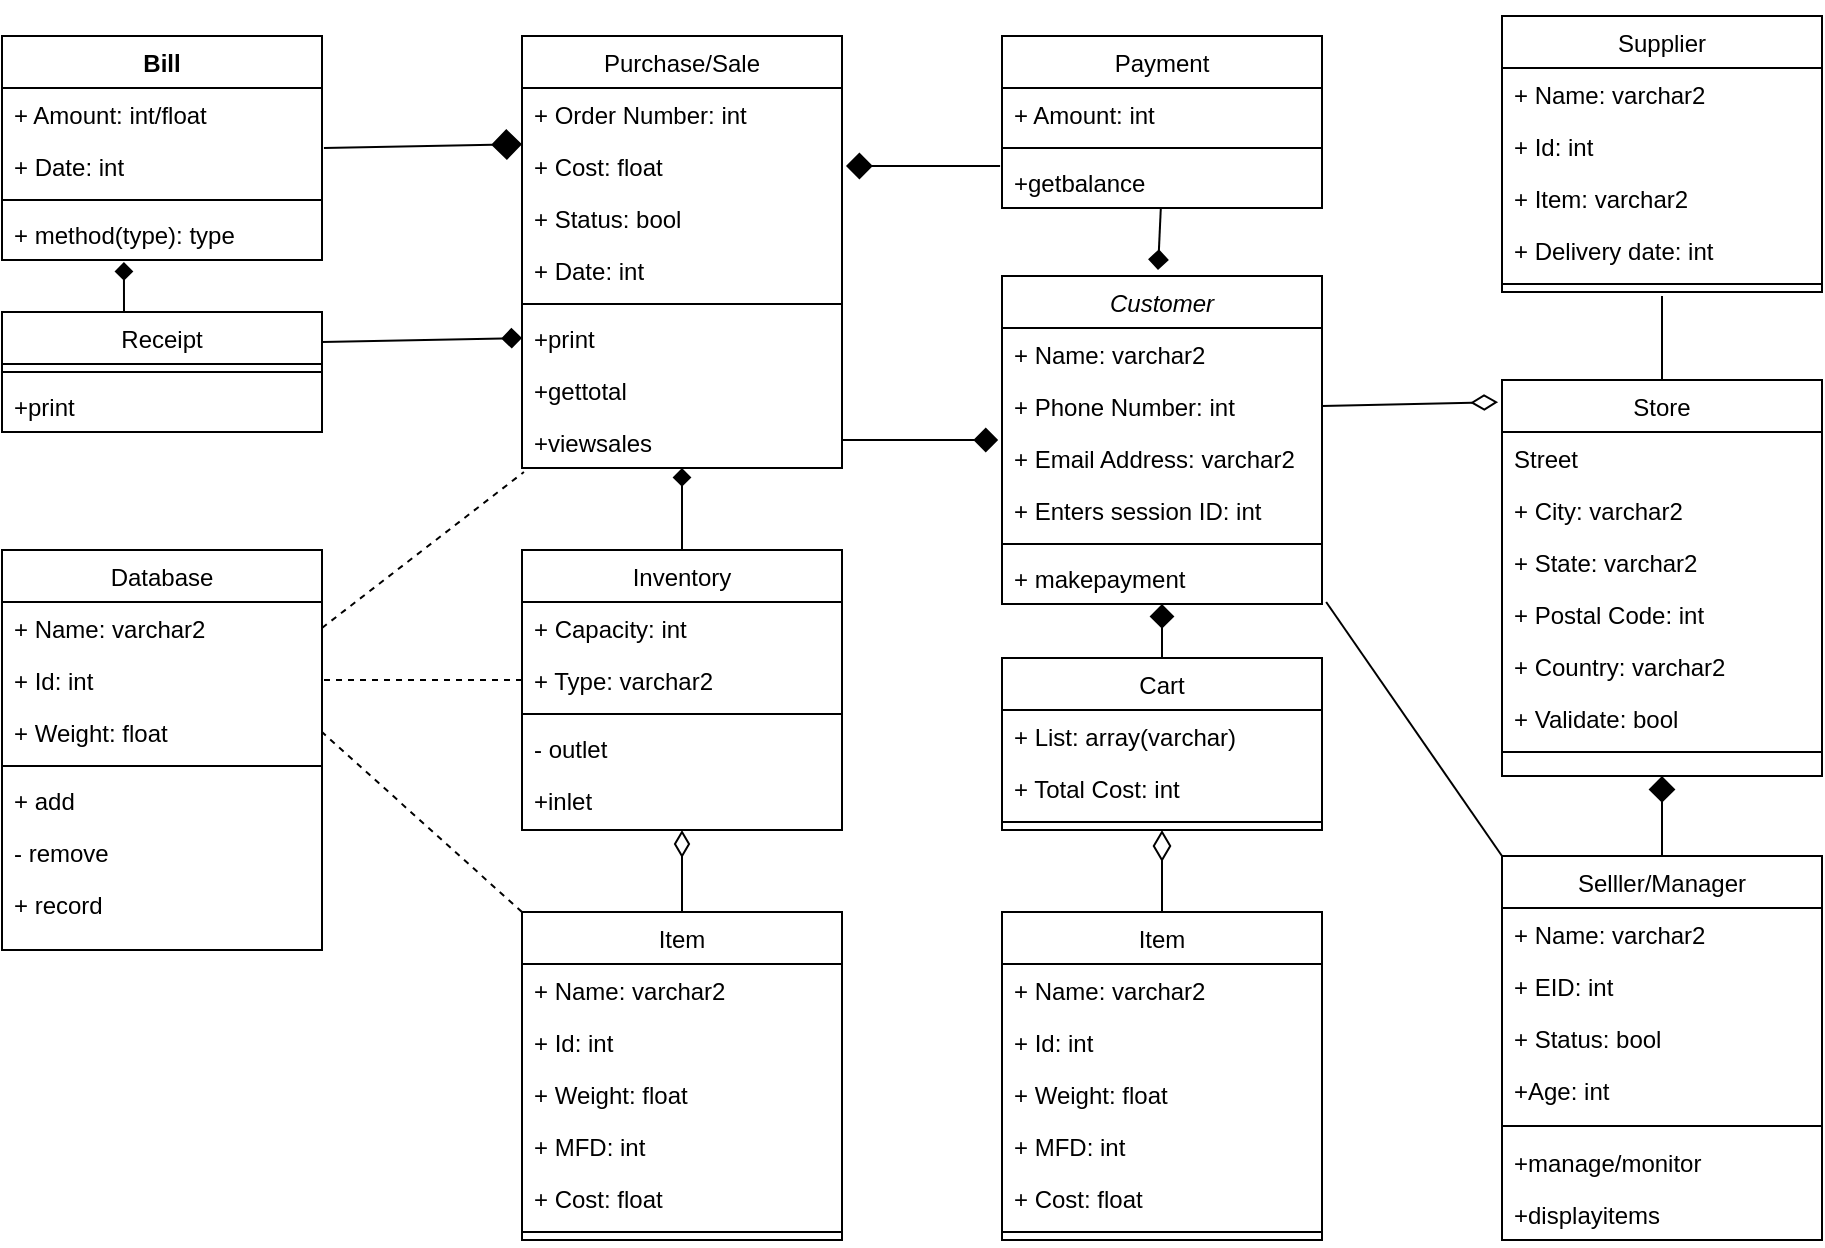 <mxfile version="13.6.2" type="device"><diagram id="C5RBs43oDa-KdzZeNtuy" name="Page-1"><mxGraphModel dx="1422" dy="822" grid="0" gridSize="10" guides="1" tooltips="1" connect="1" arrows="1" fold="1" page="0" pageScale="1" pageWidth="827" pageHeight="1169" math="0" shadow="0"><root><mxCell id="WIyWlLk6GJQsqaUBKTNV-0"/><mxCell id="WIyWlLk6GJQsqaUBKTNV-1" parent="WIyWlLk6GJQsqaUBKTNV-0"/><mxCell id="zkfFHV4jXpPFQw0GAbJ--12" value="" style="endArrow=diamond;endSize=10;endFill=1;shadow=0;strokeWidth=1;rounded=0;edgeStyle=elbowEdgeStyle;elbow=vertical;entryX=-0.012;entryY=0.154;entryDx=0;entryDy=0;entryPerimeter=0;" parent="WIyWlLk6GJQsqaUBKTNV-1" source="zkfFHV4jXpPFQw0GAbJ--6" target="zkfFHV4jXpPFQw0GAbJ--3" edge="1"><mxGeometry width="160" relative="1" as="geometry"><mxPoint x="200" y="203" as="sourcePoint"/><mxPoint x="200" y="203" as="targetPoint"/></mxGeometry></mxCell><mxCell id="zkfFHV4jXpPFQw0GAbJ--16" value="" style="endArrow=diamond;endSize=10;endFill=1;shadow=0;strokeWidth=1;rounded=0;edgeStyle=elbowEdgeStyle;elbow=vertical;" parent="WIyWlLk6GJQsqaUBKTNV-1" source="zkfFHV4jXpPFQw0GAbJ--13" target="zkfFHV4jXpPFQw0GAbJ--0" edge="1"><mxGeometry width="160" relative="1" as="geometry"><mxPoint x="210" y="373" as="sourcePoint"/><mxPoint x="310" y="271" as="targetPoint"/></mxGeometry></mxCell><mxCell id="K6OHsHeLxy7kf-rxjn4O-5" style="edgeStyle=orthogonalEdgeStyle;rounded=0;orthogonalLoop=1;jettySize=auto;html=1;exitX=0.5;exitY=1;exitDx=0;exitDy=0;" parent="WIyWlLk6GJQsqaUBKTNV-1" edge="1"><mxGeometry relative="1" as="geometry"><mxPoint x="152.5" y="30" as="sourcePoint"/><mxPoint x="152.5" y="30" as="targetPoint"/></mxGeometry></mxCell><mxCell id="K6OHsHeLxy7kf-rxjn4O-26" style="edgeStyle=orthogonalEdgeStyle;rounded=0;orthogonalLoop=1;jettySize=auto;html=1;exitX=0.5;exitY=0;exitDx=0;exitDy=0;endArrow=none;endFill=0;endSize=11;strokeWidth=1;" parent="WIyWlLk6GJQsqaUBKTNV-1" source="zkfFHV4jXpPFQw0GAbJ--17" edge="1"><mxGeometry relative="1" as="geometry"><mxPoint x="880" y="170" as="targetPoint"/></mxGeometry></mxCell><mxCell id="K6OHsHeLxy7kf-rxjn4O-11" style="rounded=0;orthogonalLoop=1;jettySize=auto;html=1;exitX=0.5;exitY=0;exitDx=0;exitDy=0;entryX=0.5;entryY=1;entryDx=0;entryDy=0;endArrow=diamondThin;endFill=0;strokeWidth=1;endSize=13;" parent="WIyWlLk6GJQsqaUBKTNV-1" source="K6OHsHeLxy7kf-rxjn4O-6" target="zkfFHV4jXpPFQw0GAbJ--13" edge="1"><mxGeometry relative="1" as="geometry"/></mxCell><mxCell id="K6OHsHeLxy7kf-rxjn4O-12" style="rounded=0;orthogonalLoop=1;jettySize=auto;html=1;exitX=1;exitY=0.5;exitDx=0;exitDy=0;entryX=-0.012;entryY=0.056;entryDx=0;entryDy=0;endArrow=diamondThin;endFill=0;endSize=11;entryPerimeter=0;" parent="WIyWlLk6GJQsqaUBKTNV-1" source="zkfFHV4jXpPFQw0GAbJ--2" target="zkfFHV4jXpPFQw0GAbJ--17" edge="1"><mxGeometry relative="1" as="geometry"/></mxCell><mxCell id="K6OHsHeLxy7kf-rxjn4O-27" style="edgeStyle=orthogonalEdgeStyle;rounded=0;orthogonalLoop=1;jettySize=auto;html=1;exitX=0.5;exitY=0;exitDx=0;exitDy=0;entryX=0.5;entryY=1;entryDx=0;entryDy=0;endArrow=diamond;endFill=1;endSize=11;strokeWidth=1;" parent="WIyWlLk6GJQsqaUBKTNV-1" source="K6OHsHeLxy7kf-rxjn4O-14" target="zkfFHV4jXpPFQw0GAbJ--17" edge="1"><mxGeometry relative="1" as="geometry"><mxPoint x="880.16" y="420.884" as="targetPoint"/></mxGeometry></mxCell><mxCell id="K6OHsHeLxy7kf-rxjn4O-47" style="rounded=0;orthogonalLoop=1;jettySize=auto;html=1;exitX=0;exitY=0;exitDx=0;exitDy=0;entryX=1.013;entryY=0.962;entryDx=0;entryDy=0;endArrow=none;endFill=0;endSize=13;strokeWidth=1;entryPerimeter=0;" parent="WIyWlLk6GJQsqaUBKTNV-1" source="K6OHsHeLxy7kf-rxjn4O-14" target="3rWXrdQ79n2PGOg6ShpL-5" edge="1"><mxGeometry relative="1" as="geometry"/></mxCell><mxCell id="K6OHsHeLxy7kf-rxjn4O-48" style="edgeStyle=none;rounded=0;orthogonalLoop=1;jettySize=auto;html=1;exitX=-0.006;exitY=0.192;exitDx=0;exitDy=0;endArrow=diamond;endFill=1;endSize=11;strokeWidth=1;exitPerimeter=0;" parent="WIyWlLk6GJQsqaUBKTNV-1" source="3rWXrdQ79n2PGOg6ShpL-9" edge="1"><mxGeometry relative="1" as="geometry"><mxPoint x="472" y="105" as="targetPoint"/></mxGeometry></mxCell><mxCell id="K6OHsHeLxy7kf-rxjn4O-35" style="rounded=0;orthogonalLoop=1;jettySize=auto;html=1;entryX=0;entryY=0.081;entryDx=0;entryDy=0;entryPerimeter=0;endArrow=diamond;endFill=1;endSize=13;strokeWidth=1;exitX=1.006;exitY=1.154;exitDx=0;exitDy=0;exitPerimeter=0;" parent="WIyWlLk6GJQsqaUBKTNV-1" source="3rWXrdQ79n2PGOg6ShpL-1" target="zkfFHV4jXpPFQw0GAbJ--8" edge="1"><mxGeometry relative="1" as="geometry"><mxPoint x="211" y="84" as="sourcePoint"/></mxGeometry></mxCell><mxCell id="K6OHsHeLxy7kf-rxjn4O-40" style="edgeStyle=orthogonalEdgeStyle;rounded=0;orthogonalLoop=1;jettySize=auto;html=1;exitX=0.5;exitY=0;exitDx=0;exitDy=0;entryX=0.381;entryY=1.038;entryDx=0;entryDy=0;endArrow=diamond;endFill=1;endSize=7;strokeWidth=1;entryPerimeter=0;" parent="WIyWlLk6GJQsqaUBKTNV-1" source="K6OHsHeLxy7kf-rxjn4O-36" target="3rWXrdQ79n2PGOg6ShpL-3" edge="1"><mxGeometry relative="1" as="geometry"><mxPoint x="140" y="312" as="targetPoint"/></mxGeometry></mxCell><mxCell id="zkfFHV4jXpPFQw0GAbJ--17" value="Store" style="swimlane;fontStyle=0;align=center;verticalAlign=top;childLayout=stackLayout;horizontal=1;startSize=26;horizontalStack=0;resizeParent=1;resizeLast=0;collapsible=1;marginBottom=0;rounded=0;shadow=0;strokeWidth=1;" parent="WIyWlLk6GJQsqaUBKTNV-1" vertex="1"><mxGeometry x="800" y="212" width="160" height="198" as="geometry"><mxRectangle x="550" y="140" width="160" height="26" as="alternateBounds"/></mxGeometry></mxCell><mxCell id="zkfFHV4jXpPFQw0GAbJ--18" value="Street" style="text;align=left;verticalAlign=top;spacingLeft=4;spacingRight=4;overflow=hidden;rotatable=0;points=[[0,0.5],[1,0.5]];portConstraint=eastwest;" parent="zkfFHV4jXpPFQw0GAbJ--17" vertex="1"><mxGeometry y="26" width="160" height="26" as="geometry"/></mxCell><mxCell id="zkfFHV4jXpPFQw0GAbJ--19" value="+ City: varchar2" style="text;align=left;verticalAlign=top;spacingLeft=4;spacingRight=4;overflow=hidden;rotatable=0;points=[[0,0.5],[1,0.5]];portConstraint=eastwest;rounded=0;shadow=0;html=0;" parent="zkfFHV4jXpPFQw0GAbJ--17" vertex="1"><mxGeometry y="52" width="160" height="26" as="geometry"/></mxCell><mxCell id="zkfFHV4jXpPFQw0GAbJ--20" value="+ State: varchar2" style="text;align=left;verticalAlign=top;spacingLeft=4;spacingRight=4;overflow=hidden;rotatable=0;points=[[0,0.5],[1,0.5]];portConstraint=eastwest;rounded=0;shadow=0;html=0;" parent="zkfFHV4jXpPFQw0GAbJ--17" vertex="1"><mxGeometry y="78" width="160" height="26" as="geometry"/></mxCell><mxCell id="zkfFHV4jXpPFQw0GAbJ--21" value="+ Postal Code: int" style="text;align=left;verticalAlign=top;spacingLeft=4;spacingRight=4;overflow=hidden;rotatable=0;points=[[0,0.5],[1,0.5]];portConstraint=eastwest;rounded=0;shadow=0;html=0;" parent="zkfFHV4jXpPFQw0GAbJ--17" vertex="1"><mxGeometry y="104" width="160" height="26" as="geometry"/></mxCell><mxCell id="zkfFHV4jXpPFQw0GAbJ--22" value="+ Country: varchar2" style="text;align=left;verticalAlign=top;spacingLeft=4;spacingRight=4;overflow=hidden;rotatable=0;points=[[0,0.5],[1,0.5]];portConstraint=eastwest;rounded=0;shadow=0;html=0;" parent="zkfFHV4jXpPFQw0GAbJ--17" vertex="1"><mxGeometry y="130" width="160" height="26" as="geometry"/></mxCell><mxCell id="zkfFHV4jXpPFQw0GAbJ--24" value="+ Validate: bool" style="text;align=left;verticalAlign=top;spacingLeft=4;spacingRight=4;overflow=hidden;rotatable=0;points=[[0,0.5],[1,0.5]];portConstraint=eastwest;" parent="zkfFHV4jXpPFQw0GAbJ--17" vertex="1"><mxGeometry y="156" width="160" height="26" as="geometry"/></mxCell><mxCell id="zkfFHV4jXpPFQw0GAbJ--23" value="" style="line;html=1;strokeWidth=1;align=left;verticalAlign=middle;spacingTop=-1;spacingLeft=3;spacingRight=3;rotatable=0;labelPosition=right;points=[];portConstraint=eastwest;" parent="zkfFHV4jXpPFQw0GAbJ--17" vertex="1"><mxGeometry y="182" width="160" height="8" as="geometry"/></mxCell><mxCell id="K6OHsHeLxy7kf-rxjn4O-20" value="Supplier" style="swimlane;fontStyle=0;align=center;verticalAlign=top;childLayout=stackLayout;horizontal=1;startSize=26;horizontalStack=0;resizeParent=1;resizeLast=0;collapsible=1;marginBottom=0;rounded=0;shadow=0;strokeWidth=1;" parent="WIyWlLk6GJQsqaUBKTNV-1" vertex="1"><mxGeometry x="800" y="30" width="160" height="138" as="geometry"><mxRectangle x="130" y="380" width="160" height="26" as="alternateBounds"/></mxGeometry></mxCell><mxCell id="K6OHsHeLxy7kf-rxjn4O-21" value="+ Name: varchar2" style="text;align=left;verticalAlign=top;spacingLeft=4;spacingRight=4;overflow=hidden;rotatable=0;points=[[0,0.5],[1,0.5]];portConstraint=eastwest;" parent="K6OHsHeLxy7kf-rxjn4O-20" vertex="1"><mxGeometry y="26" width="160" height="26" as="geometry"/></mxCell><mxCell id="K6OHsHeLxy7kf-rxjn4O-22" value="+ Id: int" style="text;align=left;verticalAlign=top;spacingLeft=4;spacingRight=4;overflow=hidden;rotatable=0;points=[[0,0.5],[1,0.5]];portConstraint=eastwest;rounded=0;shadow=0;html=0;" parent="K6OHsHeLxy7kf-rxjn4O-20" vertex="1"><mxGeometry y="52" width="160" height="26" as="geometry"/></mxCell><mxCell id="K6OHsHeLxy7kf-rxjn4O-24" value="+ Item: varchar2" style="text;align=left;verticalAlign=top;spacingLeft=4;spacingRight=4;overflow=hidden;rotatable=0;points=[[0,0.5],[1,0.5]];portConstraint=eastwest;fontStyle=0" parent="K6OHsHeLxy7kf-rxjn4O-20" vertex="1"><mxGeometry y="78" width="160" height="26" as="geometry"/></mxCell><mxCell id="K6OHsHeLxy7kf-rxjn4O-25" value="+ Delivery date: int" style="text;align=left;verticalAlign=top;spacingLeft=4;spacingRight=4;overflow=hidden;rotatable=0;points=[[0,0.5],[1,0.5]];portConstraint=eastwest;" parent="K6OHsHeLxy7kf-rxjn4O-20" vertex="1"><mxGeometry y="104" width="160" height="26" as="geometry"/></mxCell><mxCell id="K6OHsHeLxy7kf-rxjn4O-23" value="" style="line;html=1;strokeWidth=1;align=left;verticalAlign=middle;spacingTop=-1;spacingLeft=3;spacingRight=3;rotatable=0;labelPosition=right;points=[];portConstraint=eastwest;" parent="K6OHsHeLxy7kf-rxjn4O-20" vertex="1"><mxGeometry y="130" width="160" height="8" as="geometry"/></mxCell><mxCell id="3rWXrdQ79n2PGOg6ShpL-11" style="edgeStyle=none;rounded=0;orthogonalLoop=1;jettySize=auto;html=1;entryX=1;entryY=0.25;entryDx=0;entryDy=0;startArrow=diamond;startFill=1;endArrow=none;endFill=0;endSize=7;startSize=8;exitX=0;exitY=0.5;exitDx=0;exitDy=0;" edge="1" parent="WIyWlLk6GJQsqaUBKTNV-1" source="3rWXrdQ79n2PGOg6ShpL-6" target="K6OHsHeLxy7kf-rxjn4O-36"><mxGeometry relative="1" as="geometry"><mxPoint x="310" y="180" as="sourcePoint"/></mxGeometry></mxCell><mxCell id="K6OHsHeLxy7kf-rxjn4O-14" value="Selller/Manager" style="swimlane;fontStyle=0;align=center;verticalAlign=top;childLayout=stackLayout;horizontal=1;startSize=26;horizontalStack=0;resizeParent=1;resizeLast=0;collapsible=1;marginBottom=0;rounded=0;shadow=0;strokeWidth=1;" parent="WIyWlLk6GJQsqaUBKTNV-1" vertex="1"><mxGeometry x="800" y="450" width="160" height="192" as="geometry"><mxRectangle x="130" y="380" width="160" height="26" as="alternateBounds"/></mxGeometry></mxCell><mxCell id="K6OHsHeLxy7kf-rxjn4O-15" value="+ Name: varchar2" style="text;align=left;verticalAlign=top;spacingLeft=4;spacingRight=4;overflow=hidden;rotatable=0;points=[[0,0.5],[1,0.5]];portConstraint=eastwest;" parent="K6OHsHeLxy7kf-rxjn4O-14" vertex="1"><mxGeometry y="26" width="160" height="26" as="geometry"/></mxCell><mxCell id="K6OHsHeLxy7kf-rxjn4O-16" value="+ EID: int" style="text;align=left;verticalAlign=top;spacingLeft=4;spacingRight=4;overflow=hidden;rotatable=0;points=[[0,0.5],[1,0.5]];portConstraint=eastwest;rounded=0;shadow=0;html=0;" parent="K6OHsHeLxy7kf-rxjn4O-14" vertex="1"><mxGeometry y="52" width="160" height="26" as="geometry"/></mxCell><mxCell id="K6OHsHeLxy7kf-rxjn4O-18" value="+ Status: bool" style="text;align=left;verticalAlign=top;spacingLeft=4;spacingRight=4;overflow=hidden;rotatable=0;points=[[0,0.5],[1,0.5]];portConstraint=eastwest;fontStyle=0" parent="K6OHsHeLxy7kf-rxjn4O-14" vertex="1"><mxGeometry y="78" width="160" height="26" as="geometry"/></mxCell><mxCell id="K6OHsHeLxy7kf-rxjn4O-19" value="+Age: int" style="text;align=left;verticalAlign=top;spacingLeft=4;spacingRight=4;overflow=hidden;rotatable=0;points=[[0,0.5],[1,0.5]];portConstraint=eastwest;" parent="K6OHsHeLxy7kf-rxjn4O-14" vertex="1"><mxGeometry y="104" width="160" height="26" as="geometry"/></mxCell><mxCell id="K6OHsHeLxy7kf-rxjn4O-17" value="" style="line;html=1;strokeWidth=1;align=left;verticalAlign=middle;spacingTop=-1;spacingLeft=3;spacingRight=3;rotatable=0;labelPosition=right;points=[];portConstraint=eastwest;" parent="K6OHsHeLxy7kf-rxjn4O-14" vertex="1"><mxGeometry y="130" width="160" height="10" as="geometry"/></mxCell><mxCell id="3rWXrdQ79n2PGOg6ShpL-27" value="+manage/monitor" style="text;align=left;verticalAlign=top;spacingLeft=4;spacingRight=4;overflow=hidden;rotatable=0;points=[[0,0.5],[1,0.5]];portConstraint=eastwest;" vertex="1" parent="K6OHsHeLxy7kf-rxjn4O-14"><mxGeometry y="140" width="160" height="26" as="geometry"/></mxCell><mxCell id="3rWXrdQ79n2PGOg6ShpL-28" value="+displayitems" style="text;align=left;verticalAlign=top;spacingLeft=4;spacingRight=4;overflow=hidden;rotatable=0;points=[[0,0.5],[1,0.5]];portConstraint=eastwest;" vertex="1" parent="K6OHsHeLxy7kf-rxjn4O-14"><mxGeometry y="166" width="160" height="26" as="geometry"/></mxCell><mxCell id="K6OHsHeLxy7kf-rxjn4O-6" value="Item" style="swimlane;fontStyle=0;align=center;verticalAlign=top;childLayout=stackLayout;horizontal=1;startSize=26;horizontalStack=0;resizeParent=1;resizeLast=0;collapsible=1;marginBottom=0;rounded=0;shadow=0;strokeWidth=1;" parent="WIyWlLk6GJQsqaUBKTNV-1" vertex="1"><mxGeometry x="550" y="478" width="160" height="164" as="geometry"><mxRectangle x="340" y="380" width="170" height="26" as="alternateBounds"/></mxGeometry></mxCell><mxCell id="K6OHsHeLxy7kf-rxjn4O-7" value="+ Name: varchar2" style="text;align=left;verticalAlign=top;spacingLeft=4;spacingRight=4;overflow=hidden;rotatable=0;points=[[0,0.5],[1,0.5]];portConstraint=eastwest;" parent="K6OHsHeLxy7kf-rxjn4O-6" vertex="1"><mxGeometry y="26" width="160" height="26" as="geometry"/></mxCell><mxCell id="K6OHsHeLxy7kf-rxjn4O-44" value="+ Id: int" style="text;align=left;verticalAlign=top;spacingLeft=4;spacingRight=4;overflow=hidden;rotatable=0;points=[[0,0.5],[1,0.5]];portConstraint=eastwest;" parent="K6OHsHeLxy7kf-rxjn4O-6" vertex="1"><mxGeometry y="52" width="160" height="26" as="geometry"/></mxCell><mxCell id="K6OHsHeLxy7kf-rxjn4O-45" value="+ Weight: float" style="text;align=left;verticalAlign=top;spacingLeft=4;spacingRight=4;overflow=hidden;rotatable=0;points=[[0,0.5],[1,0.5]];portConstraint=eastwest;" parent="K6OHsHeLxy7kf-rxjn4O-6" vertex="1"><mxGeometry y="78" width="160" height="26" as="geometry"/></mxCell><mxCell id="K6OHsHeLxy7kf-rxjn4O-46" value="+ MFD: int" style="text;align=left;verticalAlign=top;spacingLeft=4;spacingRight=4;overflow=hidden;rotatable=0;points=[[0,0.5],[1,0.5]];portConstraint=eastwest;" parent="K6OHsHeLxy7kf-rxjn4O-6" vertex="1"><mxGeometry y="104" width="160" height="26" as="geometry"/></mxCell><mxCell id="K6OHsHeLxy7kf-rxjn4O-43" value="+ Cost: float" style="text;align=left;verticalAlign=top;spacingLeft=4;spacingRight=4;overflow=hidden;rotatable=0;points=[[0,0.5],[1,0.5]];portConstraint=eastwest;" parent="K6OHsHeLxy7kf-rxjn4O-6" vertex="1"><mxGeometry y="130" width="160" height="26" as="geometry"/></mxCell><mxCell id="K6OHsHeLxy7kf-rxjn4O-8" value="" style="line;html=1;strokeWidth=1;align=left;verticalAlign=middle;spacingTop=-1;spacingLeft=3;spacingRight=3;rotatable=0;labelPosition=right;points=[];portConstraint=eastwest;" parent="K6OHsHeLxy7kf-rxjn4O-6" vertex="1"><mxGeometry y="156" width="160" height="8" as="geometry"/></mxCell><mxCell id="zkfFHV4jXpPFQw0GAbJ--0" value="Customer" style="swimlane;fontStyle=2;align=center;verticalAlign=top;childLayout=stackLayout;horizontal=1;startSize=26;horizontalStack=0;resizeParent=1;resizeLast=0;collapsible=1;marginBottom=0;rounded=0;shadow=0;strokeWidth=1;" parent="WIyWlLk6GJQsqaUBKTNV-1" vertex="1"><mxGeometry x="550" y="160" width="160" height="164" as="geometry"><mxRectangle x="230" y="140" width="160" height="26" as="alternateBounds"/></mxGeometry></mxCell><mxCell id="zkfFHV4jXpPFQw0GAbJ--1" value="+ Name: varchar2" style="text;align=left;verticalAlign=top;spacingLeft=4;spacingRight=4;overflow=hidden;rotatable=0;points=[[0,0.5],[1,0.5]];portConstraint=eastwest;" parent="zkfFHV4jXpPFQw0GAbJ--0" vertex="1"><mxGeometry y="26" width="160" height="26" as="geometry"/></mxCell><mxCell id="zkfFHV4jXpPFQw0GAbJ--2" value="+ Phone Number: int" style="text;align=left;verticalAlign=top;spacingLeft=4;spacingRight=4;overflow=hidden;rotatable=0;points=[[0,0.5],[1,0.5]];portConstraint=eastwest;rounded=0;shadow=0;html=0;" parent="zkfFHV4jXpPFQw0GAbJ--0" vertex="1"><mxGeometry y="52" width="160" height="26" as="geometry"/></mxCell><mxCell id="zkfFHV4jXpPFQw0GAbJ--3" value="+ Email Address: varchar2" style="text;align=left;verticalAlign=top;spacingLeft=4;spacingRight=4;overflow=hidden;rotatable=0;points=[[0,0.5],[1,0.5]];portConstraint=eastwest;rounded=0;shadow=0;html=0;" parent="zkfFHV4jXpPFQw0GAbJ--0" vertex="1"><mxGeometry y="78" width="160" height="26" as="geometry"/></mxCell><mxCell id="zkfFHV4jXpPFQw0GAbJ--5" value="+ Enters session ID: int" style="text;align=left;verticalAlign=top;spacingLeft=4;spacingRight=4;overflow=hidden;rotatable=0;points=[[0,0.5],[1,0.5]];portConstraint=eastwest;" parent="zkfFHV4jXpPFQw0GAbJ--0" vertex="1"><mxGeometry y="104" width="160" height="26" as="geometry"/></mxCell><mxCell id="zkfFHV4jXpPFQw0GAbJ--4" value="" style="line;html=1;strokeWidth=1;align=left;verticalAlign=middle;spacingTop=-1;spacingLeft=3;spacingRight=3;rotatable=0;labelPosition=right;points=[];portConstraint=eastwest;" parent="zkfFHV4jXpPFQw0GAbJ--0" vertex="1"><mxGeometry y="130" width="160" height="8" as="geometry"/></mxCell><mxCell id="3rWXrdQ79n2PGOg6ShpL-5" value="+ makepayment" style="text;align=left;verticalAlign=top;spacingLeft=4;spacingRight=4;overflow=hidden;rotatable=0;points=[[0,0.5],[1,0.5]];portConstraint=eastwest;" vertex="1" parent="zkfFHV4jXpPFQw0GAbJ--0"><mxGeometry y="138" width="160" height="26" as="geometry"/></mxCell><mxCell id="3rWXrdQ79n2PGOg6ShpL-31" style="edgeStyle=none;rounded=0;orthogonalLoop=1;jettySize=auto;html=1;startArrow=diamond;startFill=1;startSize=8;endArrow=none;endFill=0;endSize=7;" edge="1" parent="WIyWlLk6GJQsqaUBKTNV-1" target="3rWXrdQ79n2PGOg6ShpL-9"><mxGeometry relative="1" as="geometry"><mxPoint x="628" y="157" as="sourcePoint"/></mxGeometry></mxCell><mxCell id="3rWXrdQ79n2PGOg6ShpL-45" style="edgeStyle=none;rounded=0;orthogonalLoop=1;jettySize=auto;html=1;exitX=0;exitY=0;exitDx=0;exitDy=0;entryX=1;entryY=0.5;entryDx=0;entryDy=0;dashed=1;startArrow=none;startFill=0;startSize=11;endArrow=none;endFill=0;endSize=7;" edge="1" parent="WIyWlLk6GJQsqaUBKTNV-1" source="3rWXrdQ79n2PGOg6ShpL-32" target="3rWXrdQ79n2PGOg6ShpL-22"><mxGeometry relative="1" as="geometry"/></mxCell><mxCell id="3rWXrdQ79n2PGOg6ShpL-32" value="Item" style="swimlane;fontStyle=0;align=center;verticalAlign=top;childLayout=stackLayout;horizontal=1;startSize=26;horizontalStack=0;resizeParent=1;resizeLast=0;collapsible=1;marginBottom=0;rounded=0;shadow=0;strokeWidth=1;" vertex="1" parent="WIyWlLk6GJQsqaUBKTNV-1"><mxGeometry x="310" y="478" width="160" height="164" as="geometry"><mxRectangle x="340" y="380" width="170" height="26" as="alternateBounds"/></mxGeometry></mxCell><mxCell id="3rWXrdQ79n2PGOg6ShpL-33" value="+ Name: varchar2" style="text;align=left;verticalAlign=top;spacingLeft=4;spacingRight=4;overflow=hidden;rotatable=0;points=[[0,0.5],[1,0.5]];portConstraint=eastwest;" vertex="1" parent="3rWXrdQ79n2PGOg6ShpL-32"><mxGeometry y="26" width="160" height="26" as="geometry"/></mxCell><mxCell id="3rWXrdQ79n2PGOg6ShpL-34" value="+ Id: int" style="text;align=left;verticalAlign=top;spacingLeft=4;spacingRight=4;overflow=hidden;rotatable=0;points=[[0,0.5],[1,0.5]];portConstraint=eastwest;" vertex="1" parent="3rWXrdQ79n2PGOg6ShpL-32"><mxGeometry y="52" width="160" height="26" as="geometry"/></mxCell><mxCell id="3rWXrdQ79n2PGOg6ShpL-35" value="+ Weight: float" style="text;align=left;verticalAlign=top;spacingLeft=4;spacingRight=4;overflow=hidden;rotatable=0;points=[[0,0.5],[1,0.5]];portConstraint=eastwest;" vertex="1" parent="3rWXrdQ79n2PGOg6ShpL-32"><mxGeometry y="78" width="160" height="26" as="geometry"/></mxCell><mxCell id="3rWXrdQ79n2PGOg6ShpL-36" value="+ MFD: int" style="text;align=left;verticalAlign=top;spacingLeft=4;spacingRight=4;overflow=hidden;rotatable=0;points=[[0,0.5],[1,0.5]];portConstraint=eastwest;" vertex="1" parent="3rWXrdQ79n2PGOg6ShpL-32"><mxGeometry y="104" width="160" height="26" as="geometry"/></mxCell><mxCell id="3rWXrdQ79n2PGOg6ShpL-37" value="+ Cost: float" style="text;align=left;verticalAlign=top;spacingLeft=4;spacingRight=4;overflow=hidden;rotatable=0;points=[[0,0.5],[1,0.5]];portConstraint=eastwest;" vertex="1" parent="3rWXrdQ79n2PGOg6ShpL-32"><mxGeometry y="130" width="160" height="26" as="geometry"/></mxCell><mxCell id="3rWXrdQ79n2PGOg6ShpL-38" value="" style="line;html=1;strokeWidth=1;align=left;verticalAlign=middle;spacingTop=-1;spacingLeft=3;spacingRight=3;rotatable=0;labelPosition=right;points=[];portConstraint=eastwest;" vertex="1" parent="3rWXrdQ79n2PGOg6ShpL-32"><mxGeometry y="156" width="160" height="8" as="geometry"/></mxCell><mxCell id="K6OHsHeLxy7kf-rxjn4O-28" value="Payment" style="swimlane;fontStyle=0;align=center;verticalAlign=top;childLayout=stackLayout;horizontal=1;startSize=26;horizontalStack=0;resizeParent=1;resizeLast=0;collapsible=1;marginBottom=0;rounded=0;shadow=0;strokeWidth=1;" parent="WIyWlLk6GJQsqaUBKTNV-1" vertex="1"><mxGeometry x="550" y="40" width="160" height="86" as="geometry"><mxRectangle x="340" y="380" width="170" height="26" as="alternateBounds"/></mxGeometry></mxCell><mxCell id="K6OHsHeLxy7kf-rxjn4O-29" value="+ Amount: int" style="text;align=left;verticalAlign=top;spacingLeft=4;spacingRight=4;overflow=hidden;rotatable=0;points=[[0,0.5],[1,0.5]];portConstraint=eastwest;" parent="K6OHsHeLxy7kf-rxjn4O-28" vertex="1"><mxGeometry y="26" width="160" height="26" as="geometry"/></mxCell><mxCell id="K6OHsHeLxy7kf-rxjn4O-30" value="" style="line;html=1;strokeWidth=1;align=left;verticalAlign=middle;spacingTop=-1;spacingLeft=3;spacingRight=3;rotatable=0;labelPosition=right;points=[];portConstraint=eastwest;" parent="K6OHsHeLxy7kf-rxjn4O-28" vertex="1"><mxGeometry y="52" width="160" height="8" as="geometry"/></mxCell><mxCell id="3rWXrdQ79n2PGOg6ShpL-9" value="+getbalance" style="text;align=left;verticalAlign=top;spacingLeft=4;spacingRight=4;overflow=hidden;rotatable=0;points=[[0,0.5],[1,0.5]];portConstraint=eastwest;" vertex="1" parent="K6OHsHeLxy7kf-rxjn4O-28"><mxGeometry y="60" width="160" height="26" as="geometry"/></mxCell><mxCell id="zkfFHV4jXpPFQw0GAbJ--13" value="Cart" style="swimlane;fontStyle=0;align=center;verticalAlign=top;childLayout=stackLayout;horizontal=1;startSize=26;horizontalStack=0;resizeParent=1;resizeLast=0;collapsible=1;marginBottom=0;rounded=0;shadow=0;strokeWidth=1;" parent="WIyWlLk6GJQsqaUBKTNV-1" vertex="1"><mxGeometry x="550" y="351" width="160" height="86" as="geometry"><mxRectangle x="340" y="380" width="170" height="26" as="alternateBounds"/></mxGeometry></mxCell><mxCell id="zkfFHV4jXpPFQw0GAbJ--14" value="+ List: array(varchar)" style="text;align=left;verticalAlign=top;spacingLeft=4;spacingRight=4;overflow=hidden;rotatable=0;points=[[0,0.5],[1,0.5]];portConstraint=eastwest;" parent="zkfFHV4jXpPFQw0GAbJ--13" vertex="1"><mxGeometry y="26" width="160" height="26" as="geometry"/></mxCell><mxCell id="K6OHsHeLxy7kf-rxjn4O-10" value="+ Total Cost: int" style="text;align=left;verticalAlign=top;spacingLeft=4;spacingRight=4;overflow=hidden;rotatable=0;points=[[0,0.5],[1,0.5]];portConstraint=eastwest;" parent="zkfFHV4jXpPFQw0GAbJ--13" vertex="1"><mxGeometry y="52" width="160" height="26" as="geometry"/></mxCell><mxCell id="zkfFHV4jXpPFQw0GAbJ--15" value="" style="line;html=1;strokeWidth=1;align=left;verticalAlign=middle;spacingTop=-1;spacingLeft=3;spacingRight=3;rotatable=0;labelPosition=right;points=[];portConstraint=eastwest;" parent="zkfFHV4jXpPFQw0GAbJ--13" vertex="1"><mxGeometry y="78" width="160" height="8" as="geometry"/></mxCell><mxCell id="zkfFHV4jXpPFQw0GAbJ--6" value="Purchase/Sale" style="swimlane;fontStyle=0;align=center;verticalAlign=top;childLayout=stackLayout;horizontal=1;startSize=26;horizontalStack=0;resizeParent=1;resizeLast=0;collapsible=1;marginBottom=0;rounded=0;shadow=0;strokeWidth=1;" parent="WIyWlLk6GJQsqaUBKTNV-1" vertex="1"><mxGeometry x="310" y="40" width="160" height="216" as="geometry"><mxRectangle x="130" y="380" width="160" height="26" as="alternateBounds"/></mxGeometry></mxCell><mxCell id="zkfFHV4jXpPFQw0GAbJ--7" value="+ Order Number: int" style="text;align=left;verticalAlign=top;spacingLeft=4;spacingRight=4;overflow=hidden;rotatable=0;points=[[0,0.5],[1,0.5]];portConstraint=eastwest;" parent="zkfFHV4jXpPFQw0GAbJ--6" vertex="1"><mxGeometry y="26" width="160" height="26" as="geometry"/></mxCell><mxCell id="zkfFHV4jXpPFQw0GAbJ--8" value="+ Cost: float" style="text;align=left;verticalAlign=top;spacingLeft=4;spacingRight=4;overflow=hidden;rotatable=0;points=[[0,0.5],[1,0.5]];portConstraint=eastwest;rounded=0;shadow=0;html=0;" parent="zkfFHV4jXpPFQw0GAbJ--6" vertex="1"><mxGeometry y="52" width="160" height="26" as="geometry"/></mxCell><mxCell id="zkfFHV4jXpPFQw0GAbJ--10" value="+ Status: bool" style="text;align=left;verticalAlign=top;spacingLeft=4;spacingRight=4;overflow=hidden;rotatable=0;points=[[0,0.5],[1,0.5]];portConstraint=eastwest;fontStyle=0" parent="zkfFHV4jXpPFQw0GAbJ--6" vertex="1"><mxGeometry y="78" width="160" height="26" as="geometry"/></mxCell><mxCell id="zkfFHV4jXpPFQw0GAbJ--11" value="+ Date: int" style="text;align=left;verticalAlign=top;spacingLeft=4;spacingRight=4;overflow=hidden;rotatable=0;points=[[0,0.5],[1,0.5]];portConstraint=eastwest;" parent="zkfFHV4jXpPFQw0GAbJ--6" vertex="1"><mxGeometry y="104" width="160" height="26" as="geometry"/></mxCell><mxCell id="zkfFHV4jXpPFQw0GAbJ--9" value="" style="line;html=1;strokeWidth=1;align=left;verticalAlign=middle;spacingTop=-1;spacingLeft=3;spacingRight=3;rotatable=0;labelPosition=right;points=[];portConstraint=eastwest;" parent="zkfFHV4jXpPFQw0GAbJ--6" vertex="1"><mxGeometry y="130" width="160" height="8" as="geometry"/></mxCell><mxCell id="3rWXrdQ79n2PGOg6ShpL-6" value="+print" style="text;align=left;verticalAlign=top;spacingLeft=4;spacingRight=4;overflow=hidden;rotatable=0;points=[[0,0.5],[1,0.5]];portConstraint=eastwest;rounded=0;shadow=0;html=0;" vertex="1" parent="zkfFHV4jXpPFQw0GAbJ--6"><mxGeometry y="138" width="160" height="26" as="geometry"/></mxCell><mxCell id="3rWXrdQ79n2PGOg6ShpL-7" value="+gettotal" style="text;align=left;verticalAlign=top;spacingLeft=4;spacingRight=4;overflow=hidden;rotatable=0;points=[[0,0.5],[1,0.5]];portConstraint=eastwest;rounded=0;shadow=0;html=0;" vertex="1" parent="zkfFHV4jXpPFQw0GAbJ--6"><mxGeometry y="164" width="160" height="26" as="geometry"/></mxCell><mxCell id="3rWXrdQ79n2PGOg6ShpL-8" value="+viewsales" style="text;align=left;verticalAlign=top;spacingLeft=4;spacingRight=4;overflow=hidden;rotatable=0;points=[[0,0.5],[1,0.5]];portConstraint=eastwest;rounded=0;shadow=0;html=0;" vertex="1" parent="zkfFHV4jXpPFQw0GAbJ--6"><mxGeometry y="190" width="160" height="26" as="geometry"/></mxCell><mxCell id="3rWXrdQ79n2PGOg6ShpL-0" value="Bill" style="swimlane;fontStyle=1;align=center;verticalAlign=top;childLayout=stackLayout;horizontal=1;startSize=26;horizontalStack=0;resizeParent=1;resizeParentMax=0;resizeLast=0;collapsible=1;marginBottom=0;" vertex="1" parent="WIyWlLk6GJQsqaUBKTNV-1"><mxGeometry x="50" y="40" width="160" height="112" as="geometry"/></mxCell><mxCell id="3rWXrdQ79n2PGOg6ShpL-1" value="+ Amount: int/float" style="text;strokeColor=none;fillColor=none;align=left;verticalAlign=top;spacingLeft=4;spacingRight=4;overflow=hidden;rotatable=0;points=[[0,0.5],[1,0.5]];portConstraint=eastwest;" vertex="1" parent="3rWXrdQ79n2PGOg6ShpL-0"><mxGeometry y="26" width="160" height="26" as="geometry"/></mxCell><mxCell id="3rWXrdQ79n2PGOg6ShpL-4" value="+ Date: int" style="text;strokeColor=none;fillColor=none;align=left;verticalAlign=top;spacingLeft=4;spacingRight=4;overflow=hidden;rotatable=0;points=[[0,0.5],[1,0.5]];portConstraint=eastwest;" vertex="1" parent="3rWXrdQ79n2PGOg6ShpL-0"><mxGeometry y="52" width="160" height="26" as="geometry"/></mxCell><mxCell id="3rWXrdQ79n2PGOg6ShpL-2" value="" style="line;strokeWidth=1;fillColor=none;align=left;verticalAlign=middle;spacingTop=-1;spacingLeft=3;spacingRight=3;rotatable=0;labelPosition=right;points=[];portConstraint=eastwest;" vertex="1" parent="3rWXrdQ79n2PGOg6ShpL-0"><mxGeometry y="78" width="160" height="8" as="geometry"/></mxCell><mxCell id="3rWXrdQ79n2PGOg6ShpL-3" value="+ method(type): type" style="text;strokeColor=none;fillColor=none;align=left;verticalAlign=top;spacingLeft=4;spacingRight=4;overflow=hidden;rotatable=0;points=[[0,0.5],[1,0.5]];portConstraint=eastwest;" vertex="1" parent="3rWXrdQ79n2PGOg6ShpL-0"><mxGeometry y="86" width="160" height="26" as="geometry"/></mxCell><mxCell id="K6OHsHeLxy7kf-rxjn4O-36" value="Receipt" style="swimlane;fontStyle=0;align=center;verticalAlign=top;childLayout=stackLayout;horizontal=1;startSize=26;horizontalStack=0;resizeParent=1;resizeLast=0;collapsible=1;marginBottom=0;rounded=0;shadow=0;strokeWidth=1;" parent="WIyWlLk6GJQsqaUBKTNV-1" vertex="1"><mxGeometry x="50" y="178" width="160" height="60" as="geometry"><mxRectangle x="340" y="380" width="170" height="26" as="alternateBounds"/></mxGeometry></mxCell><mxCell id="K6OHsHeLxy7kf-rxjn4O-39" value="" style="line;html=1;strokeWidth=1;align=left;verticalAlign=middle;spacingTop=-1;spacingLeft=3;spacingRight=3;rotatable=0;labelPosition=right;points=[];portConstraint=eastwest;" parent="K6OHsHeLxy7kf-rxjn4O-36" vertex="1"><mxGeometry y="26" width="160" height="8" as="geometry"/></mxCell><mxCell id="3rWXrdQ79n2PGOg6ShpL-26" value="+print" style="text;align=left;verticalAlign=top;spacingLeft=4;spacingRight=4;overflow=hidden;rotatable=0;points=[[0,0.5],[1,0.5]];portConstraint=eastwest;rounded=0;shadow=0;html=0;" vertex="1" parent="K6OHsHeLxy7kf-rxjn4O-36"><mxGeometry y="34" width="160" height="26" as="geometry"/></mxCell><mxCell id="3rWXrdQ79n2PGOg6ShpL-41" style="edgeStyle=none;rounded=0;orthogonalLoop=1;jettySize=auto;html=1;exitX=0.5;exitY=0;exitDx=0;exitDy=0;entryX=0.5;entryY=1;entryDx=0;entryDy=0;startArrow=none;startFill=0;startSize=8;endArrow=diamond;endFill=1;endSize=7;" edge="1" parent="WIyWlLk6GJQsqaUBKTNV-1" source="3rWXrdQ79n2PGOg6ShpL-12" target="zkfFHV4jXpPFQw0GAbJ--6"><mxGeometry relative="1" as="geometry"/></mxCell><mxCell id="3rWXrdQ79n2PGOg6ShpL-42" style="edgeStyle=none;rounded=0;orthogonalLoop=1;jettySize=auto;html=1;exitX=0.5;exitY=1;exitDx=0;exitDy=0;entryX=0.5;entryY=0;entryDx=0;entryDy=0;startArrow=diamondThin;startFill=0;startSize=11;endArrow=none;endFill=0;endSize=7;" edge="1" parent="WIyWlLk6GJQsqaUBKTNV-1" source="3rWXrdQ79n2PGOg6ShpL-12" target="3rWXrdQ79n2PGOg6ShpL-32"><mxGeometry relative="1" as="geometry"/></mxCell><mxCell id="3rWXrdQ79n2PGOg6ShpL-12" value="Inventory" style="swimlane;fontStyle=0;align=center;verticalAlign=top;childLayout=stackLayout;horizontal=1;startSize=26;horizontalStack=0;resizeParent=1;resizeLast=0;collapsible=1;marginBottom=0;rounded=0;shadow=0;strokeWidth=1;" vertex="1" parent="WIyWlLk6GJQsqaUBKTNV-1"><mxGeometry x="310" y="297" width="160" height="140" as="geometry"><mxRectangle x="340" y="380" width="170" height="26" as="alternateBounds"/></mxGeometry></mxCell><mxCell id="3rWXrdQ79n2PGOg6ShpL-13" value="+ Capacity: int" style="text;align=left;verticalAlign=top;spacingLeft=4;spacingRight=4;overflow=hidden;rotatable=0;points=[[0,0.5],[1,0.5]];portConstraint=eastwest;" vertex="1" parent="3rWXrdQ79n2PGOg6ShpL-12"><mxGeometry y="26" width="160" height="26" as="geometry"/></mxCell><mxCell id="3rWXrdQ79n2PGOg6ShpL-14" value="+ Type: varchar2" style="text;align=left;verticalAlign=top;spacingLeft=4;spacingRight=4;overflow=hidden;rotatable=0;points=[[0,0.5],[1,0.5]];portConstraint=eastwest;" vertex="1" parent="3rWXrdQ79n2PGOg6ShpL-12"><mxGeometry y="52" width="160" height="26" as="geometry"/></mxCell><mxCell id="3rWXrdQ79n2PGOg6ShpL-18" value="" style="line;html=1;strokeWidth=1;align=left;verticalAlign=middle;spacingTop=-1;spacingLeft=3;spacingRight=3;rotatable=0;labelPosition=right;points=[];portConstraint=eastwest;" vertex="1" parent="3rWXrdQ79n2PGOg6ShpL-12"><mxGeometry y="78" width="160" height="8" as="geometry"/></mxCell><mxCell id="3rWXrdQ79n2PGOg6ShpL-16" value="- outlet" style="text;align=left;verticalAlign=top;spacingLeft=4;spacingRight=4;overflow=hidden;rotatable=0;points=[[0,0.5],[1,0.5]];portConstraint=eastwest;" vertex="1" parent="3rWXrdQ79n2PGOg6ShpL-12"><mxGeometry y="86" width="160" height="26" as="geometry"/></mxCell><mxCell id="3rWXrdQ79n2PGOg6ShpL-17" value="+inlet" style="text;align=left;verticalAlign=top;spacingLeft=4;spacingRight=4;overflow=hidden;rotatable=0;points=[[0,0.5],[1,0.5]];portConstraint=eastwest;" vertex="1" parent="3rWXrdQ79n2PGOg6ShpL-12"><mxGeometry y="112" width="160" height="26" as="geometry"/></mxCell><mxCell id="3rWXrdQ79n2PGOg6ShpL-46" style="edgeStyle=none;rounded=0;orthogonalLoop=1;jettySize=auto;html=1;exitX=1;exitY=0.5;exitDx=0;exitDy=0;entryX=0.006;entryY=1.077;entryDx=0;entryDy=0;entryPerimeter=0;dashed=1;startArrow=none;startFill=0;startSize=11;endArrow=none;endFill=0;endSize=7;" edge="1" parent="WIyWlLk6GJQsqaUBKTNV-1" source="3rWXrdQ79n2PGOg6ShpL-20" target="3rWXrdQ79n2PGOg6ShpL-8"><mxGeometry relative="1" as="geometry"/></mxCell><mxCell id="3rWXrdQ79n2PGOg6ShpL-19" value="Database" style="swimlane;fontStyle=0;align=center;verticalAlign=top;childLayout=stackLayout;horizontal=1;startSize=26;horizontalStack=0;resizeParent=1;resizeLast=0;collapsible=1;marginBottom=0;rounded=0;shadow=0;strokeWidth=1;" vertex="1" parent="WIyWlLk6GJQsqaUBKTNV-1"><mxGeometry x="50" y="297" width="160" height="200" as="geometry"><mxRectangle x="340" y="380" width="170" height="26" as="alternateBounds"/></mxGeometry></mxCell><mxCell id="3rWXrdQ79n2PGOg6ShpL-20" value="+ Name: varchar2" style="text;align=left;verticalAlign=top;spacingLeft=4;spacingRight=4;overflow=hidden;rotatable=0;points=[[0,0.5],[1,0.5]];portConstraint=eastwest;" vertex="1" parent="3rWXrdQ79n2PGOg6ShpL-19"><mxGeometry y="26" width="160" height="26" as="geometry"/></mxCell><mxCell id="3rWXrdQ79n2PGOg6ShpL-21" value="+ Id: int" style="text;align=left;verticalAlign=top;spacingLeft=4;spacingRight=4;overflow=hidden;rotatable=0;points=[[0,0.5],[1,0.5]];portConstraint=eastwest;" vertex="1" parent="3rWXrdQ79n2PGOg6ShpL-19"><mxGeometry y="52" width="160" height="26" as="geometry"/></mxCell><mxCell id="3rWXrdQ79n2PGOg6ShpL-22" value="+ Weight: float" style="text;align=left;verticalAlign=top;spacingLeft=4;spacingRight=4;overflow=hidden;rotatable=0;points=[[0,0.5],[1,0.5]];portConstraint=eastwest;" vertex="1" parent="3rWXrdQ79n2PGOg6ShpL-19"><mxGeometry y="78" width="160" height="26" as="geometry"/></mxCell><mxCell id="3rWXrdQ79n2PGOg6ShpL-25" value="" style="line;html=1;strokeWidth=1;align=left;verticalAlign=middle;spacingTop=-1;spacingLeft=3;spacingRight=3;rotatable=0;labelPosition=right;points=[];portConstraint=eastwest;" vertex="1" parent="3rWXrdQ79n2PGOg6ShpL-19"><mxGeometry y="104" width="160" height="8" as="geometry"/></mxCell><mxCell id="3rWXrdQ79n2PGOg6ShpL-23" value="+ add" style="text;align=left;verticalAlign=top;spacingLeft=4;spacingRight=4;overflow=hidden;rotatable=0;points=[[0,0.5],[1,0.5]];portConstraint=eastwest;" vertex="1" parent="3rWXrdQ79n2PGOg6ShpL-19"><mxGeometry y="112" width="160" height="26" as="geometry"/></mxCell><mxCell id="3rWXrdQ79n2PGOg6ShpL-24" value="- remove" style="text;align=left;verticalAlign=top;spacingLeft=4;spacingRight=4;overflow=hidden;rotatable=0;points=[[0,0.5],[1,0.5]];portConstraint=eastwest;" vertex="1" parent="3rWXrdQ79n2PGOg6ShpL-19"><mxGeometry y="138" width="160" height="26" as="geometry"/></mxCell><mxCell id="3rWXrdQ79n2PGOg6ShpL-39" value="+ record" style="text;align=left;verticalAlign=top;spacingLeft=4;spacingRight=4;overflow=hidden;rotatable=0;points=[[0,0.5],[1,0.5]];portConstraint=eastwest;" vertex="1" parent="3rWXrdQ79n2PGOg6ShpL-19"><mxGeometry y="164" width="160" height="26" as="geometry"/></mxCell><mxCell id="3rWXrdQ79n2PGOg6ShpL-44" style="edgeStyle=none;rounded=0;orthogonalLoop=1;jettySize=auto;html=1;exitX=0;exitY=0.5;exitDx=0;exitDy=0;entryX=1;entryY=0.5;entryDx=0;entryDy=0;startArrow=none;startFill=0;startSize=11;endArrow=none;endFill=0;endSize=7;dashed=1;" edge="1" parent="WIyWlLk6GJQsqaUBKTNV-1" source="3rWXrdQ79n2PGOg6ShpL-14" target="3rWXrdQ79n2PGOg6ShpL-21"><mxGeometry relative="1" as="geometry"/></mxCell></root></mxGraphModel></diagram></mxfile>